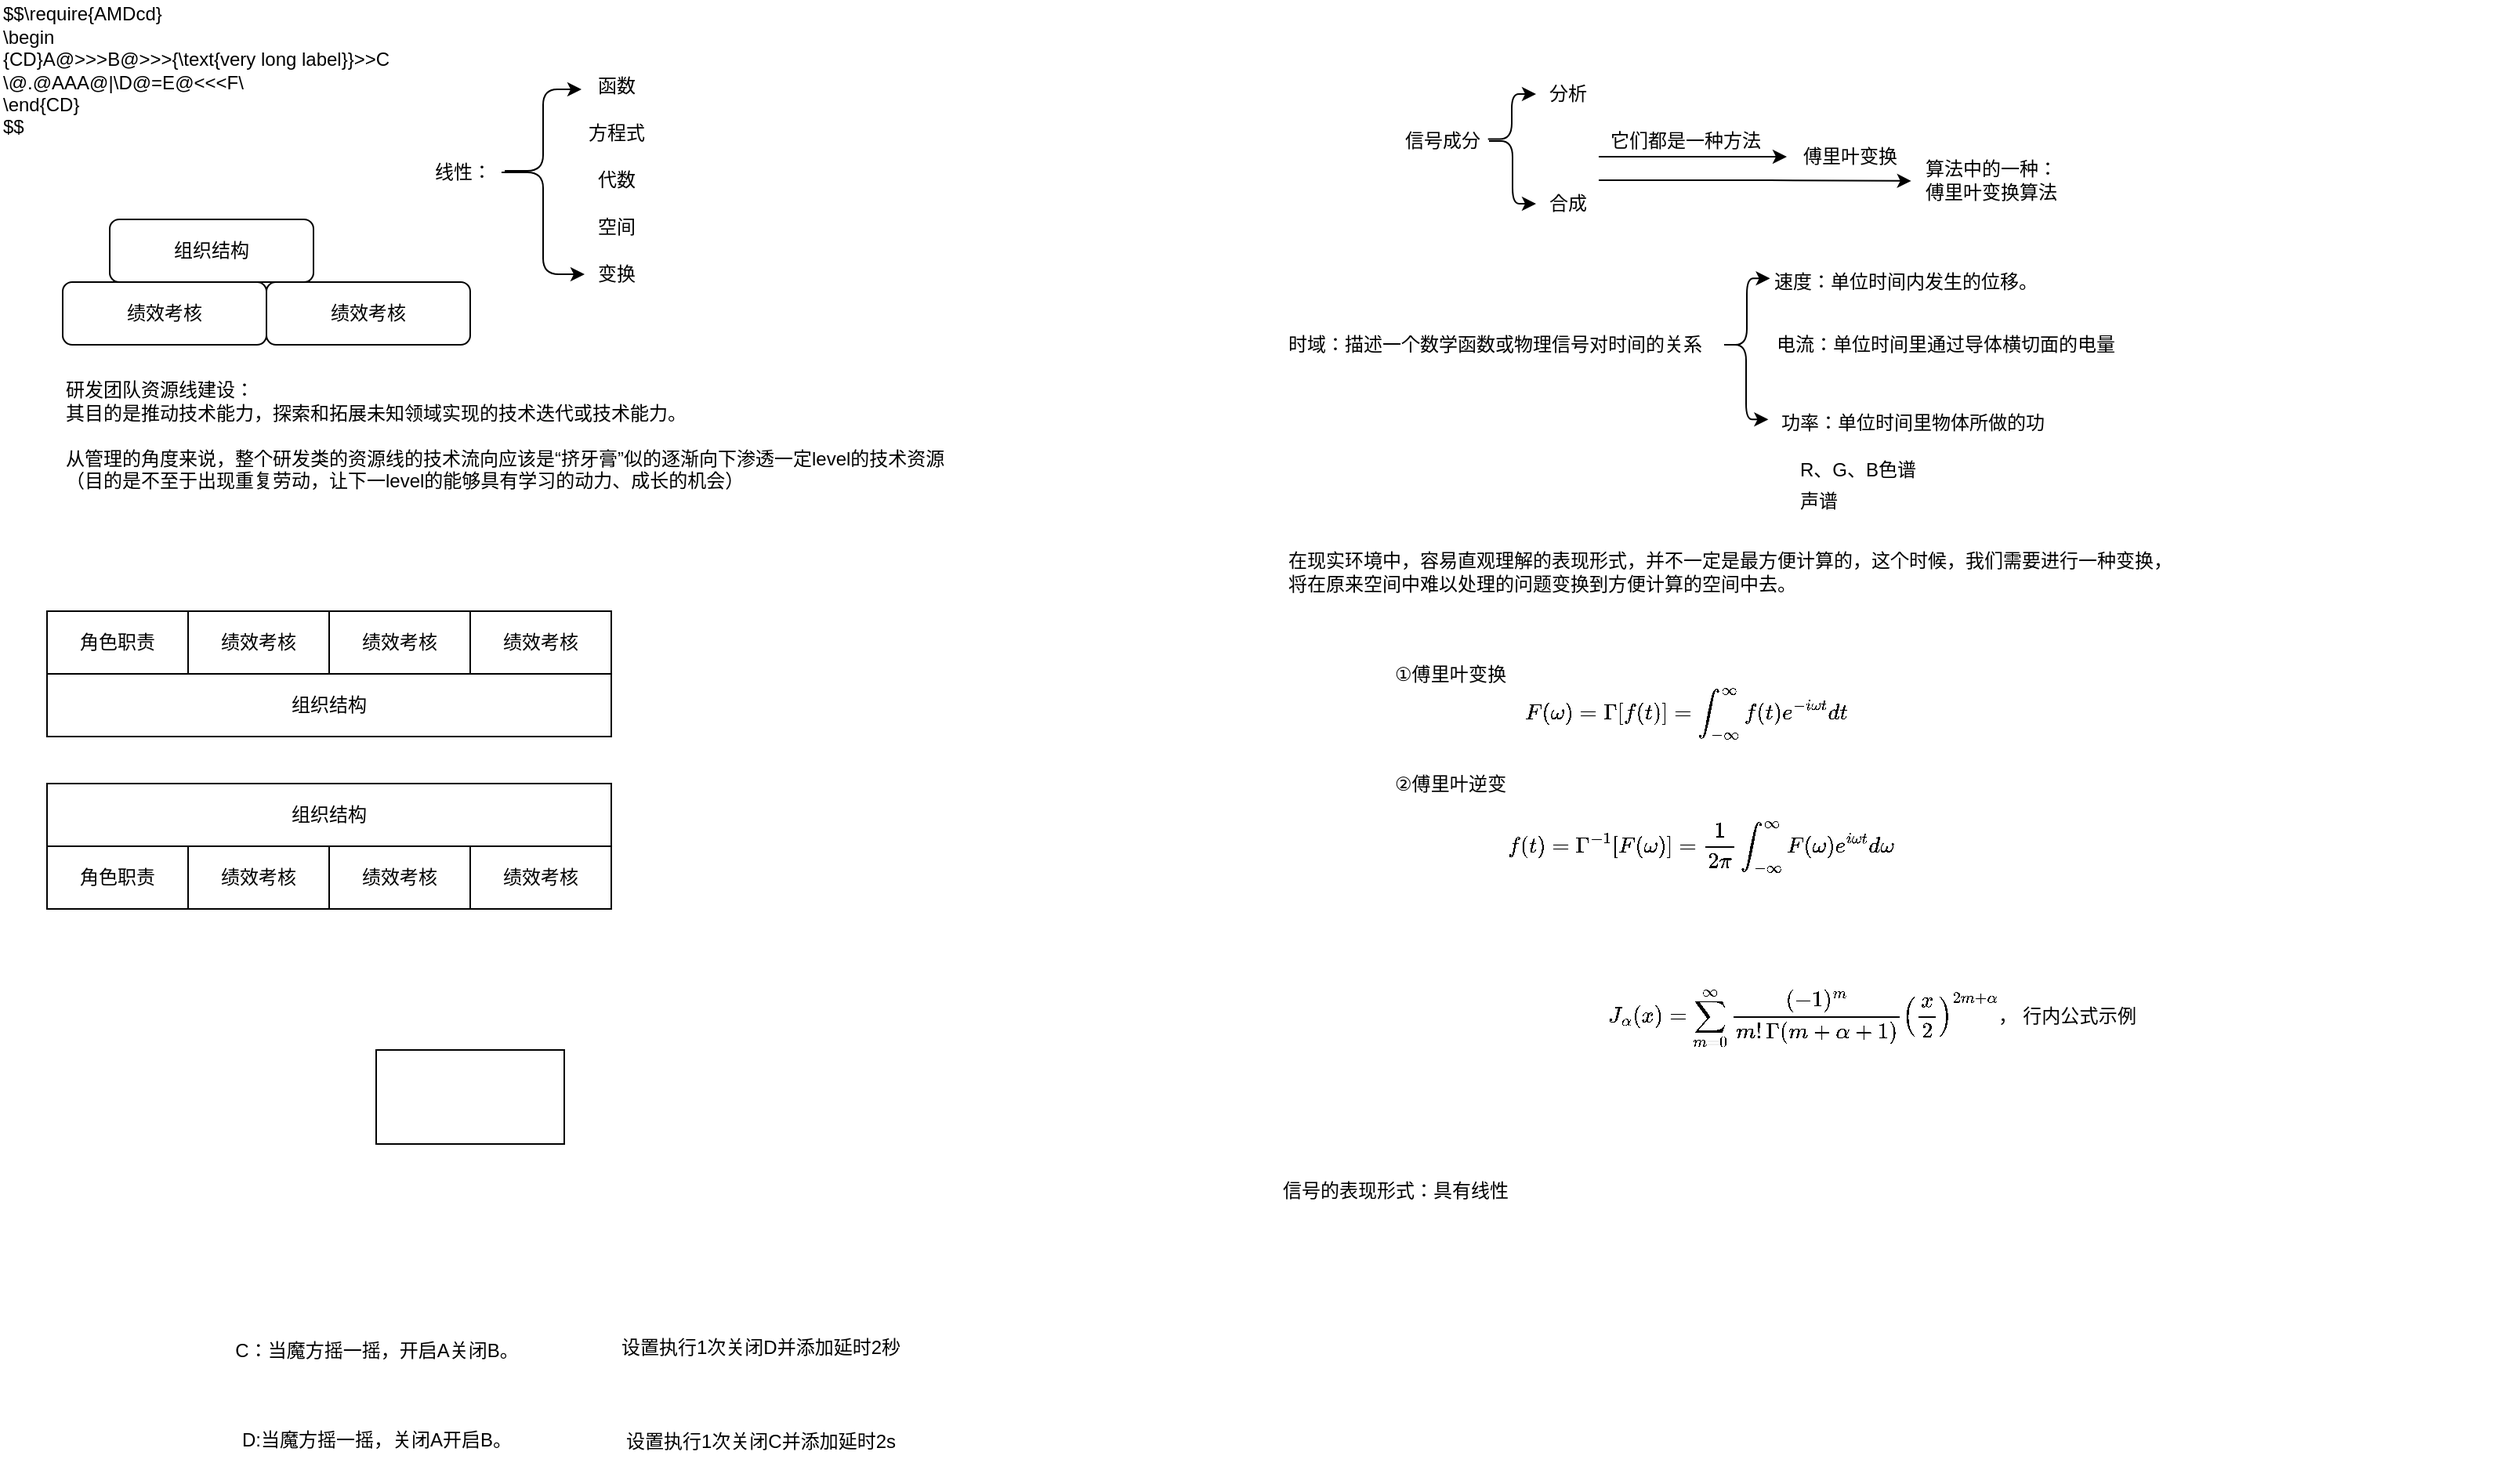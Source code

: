 <mxfile version="14.7.6" type="github">
  <diagram id="Oi3tkk-SmlR6K_OgVrXT" name="Page-1">
    <mxGraphModel dx="2699" dy="804" grid="1" gridSize="10" guides="1" tooltips="1" connect="1" arrows="1" fold="1" page="1" pageScale="1" pageWidth="827" pageHeight="1169" math="1" shadow="0">
      <root>
        <mxCell id="0" />
        <mxCell id="1" parent="0" />
        <mxCell id="J55Aro6kdoUVj8-WrOP0-2" value="信号成分" style="text;html=1;align=center;verticalAlign=middle;resizable=0;points=[];autosize=1;strokeColor=none;" parent="1" vertex="1">
          <mxGeometry x="110" y="100" width="60" height="20" as="geometry" />
        </mxCell>
        <mxCell id="J55Aro6kdoUVj8-WrOP0-3" value="" style="edgeStyle=elbowEdgeStyle;elbow=horizontal;endArrow=classic;html=1;exitX=0.989;exitY=0.439;exitDx=0;exitDy=0;exitPerimeter=0;" parent="1" source="J55Aro6kdoUVj8-WrOP0-2" target="J55Aro6kdoUVj8-WrOP0-4" edge="1">
          <mxGeometry width="50" height="50" relative="1" as="geometry">
            <mxPoint x="80" y="20" as="sourcePoint" />
            <mxPoint x="130" y="-30" as="targetPoint" />
          </mxGeometry>
        </mxCell>
        <mxCell id="J55Aro6kdoUVj8-WrOP0-4" value="分析" style="text;html=1;align=center;verticalAlign=middle;resizable=0;points=[];autosize=1;strokeColor=none;" parent="1" vertex="1">
          <mxGeometry x="200" y="70" width="40" height="20" as="geometry" />
        </mxCell>
        <mxCell id="J55Aro6kdoUVj8-WrOP0-5" value="合成" style="text;html=1;align=center;verticalAlign=middle;resizable=0;points=[];autosize=1;strokeColor=none;" parent="1" vertex="1">
          <mxGeometry x="200" y="140" width="40" height="20" as="geometry" />
        </mxCell>
        <mxCell id="J55Aro6kdoUVj8-WrOP0-6" value="" style="edgeStyle=elbowEdgeStyle;elbow=horizontal;endArrow=classic;html=1;" parent="1" source="J55Aro6kdoUVj8-WrOP0-2" target="J55Aro6kdoUVj8-WrOP0-5" edge="1">
          <mxGeometry width="50" height="50" relative="1" as="geometry">
            <mxPoint x="189.34" y="118.78" as="sourcePoint" />
            <mxPoint x="210" y="90" as="targetPoint" />
          </mxGeometry>
        </mxCell>
        <mxCell id="J55Aro6kdoUVj8-WrOP0-7" value="" style="edgeStyle=elbowEdgeStyle;elbow=horizontal;endArrow=classic;html=1;" parent="1" edge="1">
          <mxGeometry width="50" height="50" relative="1" as="geometry">
            <mxPoint x="240" y="120" as="sourcePoint" />
            <mxPoint x="360" y="120" as="targetPoint" />
          </mxGeometry>
        </mxCell>
        <mxCell id="J55Aro6kdoUVj8-WrOP0-8" value="它们都是一种方法" style="text;html=1;align=center;verticalAlign=middle;resizable=0;points=[];autosize=1;strokeColor=none;" parent="1" vertex="1">
          <mxGeometry x="240" y="100" width="110" height="20" as="geometry" />
        </mxCell>
        <mxCell id="J55Aro6kdoUVj8-WrOP0-9" value="傅里叶变换" style="text;html=1;align=center;verticalAlign=middle;resizable=0;points=[];autosize=1;strokeColor=none;" parent="1" vertex="1">
          <mxGeometry x="360" y="110" width="80" height="20" as="geometry" />
        </mxCell>
        <mxCell id="J55Aro6kdoUVj8-WrOP0-10" value="" style="edgeStyle=elbowEdgeStyle;elbow=horizontal;endArrow=classic;html=1;entryX=0.992;entryY=1.272;entryDx=0;entryDy=0;entryPerimeter=0;" parent="1" target="J55Aro6kdoUVj8-WrOP0-9" edge="1">
          <mxGeometry width="50" height="50" relative="1" as="geometry">
            <mxPoint x="240" y="135" as="sourcePoint" />
            <mxPoint x="220" y="180" as="targetPoint" />
          </mxGeometry>
        </mxCell>
        <mxCell id="J55Aro6kdoUVj8-WrOP0-11" value="算法中的一种：&lt;br&gt;傅里叶变换算法" style="text;html=1;align=center;verticalAlign=middle;resizable=0;points=[];autosize=1;strokeColor=none;" parent="1" vertex="1">
          <mxGeometry x="440" y="120" width="100" height="30" as="geometry" />
        </mxCell>
        <mxCell id="J55Aro6kdoUVj8-WrOP0-12" value="信号的表现形式：具有线性" style="text;html=1;align=center;verticalAlign=middle;resizable=0;points=[];autosize=1;strokeColor=none;" parent="1" vertex="1">
          <mxGeometry x="30" y="770" width="160" height="20" as="geometry" />
        </mxCell>
        <mxCell id="J55Aro6kdoUVj8-WrOP0-13" value="时域：描述一个数学函数或物理信号对时间的关系" style="text;html=1;align=left;verticalAlign=middle;resizable=0;points=[];autosize=1;strokeColor=none;" parent="1" vertex="1">
          <mxGeometry x="40" y="230" width="280" height="20" as="geometry" />
        </mxCell>
        <mxCell id="J55Aro6kdoUVj8-WrOP0-14" value="速度：单位时间内发生的位移。" style="text;html=1;align=left;verticalAlign=middle;resizable=0;points=[];autosize=1;strokeColor=none;" parent="1" vertex="1">
          <mxGeometry x="350" y="190" width="180" height="20" as="geometry" />
        </mxCell>
        <mxCell id="J55Aro6kdoUVj8-WrOP0-15" value="电流：单位时间里通过导体横切面的电量" style="text;html=1;align=center;verticalAlign=middle;resizable=0;points=[];autosize=1;strokeColor=none;" parent="1" vertex="1">
          <mxGeometry x="346" y="230" width="230" height="20" as="geometry" />
        </mxCell>
        <mxCell id="J55Aro6kdoUVj8-WrOP0-16" value="功率：单位时间里物体所做的功" style="text;html=1;align=center;verticalAlign=middle;resizable=0;points=[];autosize=1;strokeColor=none;" parent="1" vertex="1">
          <mxGeometry x="350" y="280" width="180" height="20" as="geometry" />
        </mxCell>
        <mxCell id="J55Aro6kdoUVj8-WrOP0-17" value="" style="edgeStyle=elbowEdgeStyle;elbow=horizontal;endArrow=classic;html=1;entryX=-0.004;entryY=0.384;entryDx=0;entryDy=0;entryPerimeter=0;" parent="1" source="J55Aro6kdoUVj8-WrOP0-13" target="J55Aro6kdoUVj8-WrOP0-14" edge="1">
          <mxGeometry width="50" height="50" relative="1" as="geometry">
            <mxPoint x="180" y="120" as="sourcePoint" />
            <mxPoint x="210" y="160" as="targetPoint" />
          </mxGeometry>
        </mxCell>
        <mxCell id="J55Aro6kdoUVj8-WrOP0-18" value="" style="edgeStyle=elbowEdgeStyle;elbow=horizontal;endArrow=classic;html=1;entryX=-0.01;entryY=0.384;entryDx=0;entryDy=0;entryPerimeter=0;" parent="1" source="J55Aro6kdoUVj8-WrOP0-13" target="J55Aro6kdoUVj8-WrOP0-16" edge="1">
          <mxGeometry width="50" height="50" relative="1" as="geometry">
            <mxPoint x="330" y="250" as="sourcePoint" />
            <mxPoint x="360.54" y="213.22" as="targetPoint" />
          </mxGeometry>
        </mxCell>
        <mxCell id="J55Aro6kdoUVj8-WrOP0-19" value="在现实环境中，容易直观理解的表现形式，并不一定是最方便计算的，这个时候，我们需要进行一种变换，&lt;br&gt;将在原来空间中难以处理的问题变换到方便计算的空间中去。" style="text;html=1;align=left;verticalAlign=middle;resizable=0;points=[];autosize=1;strokeColor=none;" parent="1" vertex="1">
          <mxGeometry x="40" y="370" width="580" height="30" as="geometry" />
        </mxCell>
        <mxCell id="J55Aro6kdoUVj8-WrOP0-20" value="R、G、B色谱" style="text;html=1;align=center;verticalAlign=middle;resizable=0;points=[];autosize=1;strokeColor=none;" parent="1" vertex="1">
          <mxGeometry x="360" y="310" width="90" height="20" as="geometry" />
        </mxCell>
        <mxCell id="J55Aro6kdoUVj8-WrOP0-21" value="声谱" style="text;html=1;align=center;verticalAlign=middle;resizable=0;points=[];autosize=1;strokeColor=none;" parent="1" vertex="1">
          <mxGeometry x="360" y="330" width="40" height="20" as="geometry" />
        </mxCell>
        <mxCell id="WWKDalyERxgBP9OQtWAY-2" value="$$J_\alpha(x) = \sum\limits_{m=0}^\infty \frac{(-1)^m}{m! \, \Gamma(m + \alpha + 1)}{\left({\frac{x}{2}}\right)}^{2 m + \alpha} \text{， 行内公式示例}$$" style="text;html=1;align=center;verticalAlign=middle;resizable=0;points=[];autosize=1;strokeColor=none;" parent="1" vertex="1">
          <mxGeometry x="14" y="660" width="800" height="20" as="geometry" />
        </mxCell>
        <mxCell id="WWKDalyERxgBP9OQtWAY-3" value="$$F(\omega)=\Gamma[f(t)]=\int_{-\infty}^{\infty} f(t)e^{-i \omega t} dt$$" style="text;html=1;align=center;verticalAlign=middle;resizable=0;points=[];autosize=1;strokeColor=none;" parent="1" vertex="1">
          <mxGeometry x="100" y="465" width="390" height="20" as="geometry" />
        </mxCell>
        <mxCell id="WWKDalyERxgBP9OQtWAY-4" value="&lt;div&gt;$$&lt;span&gt;\require{AMDcd}&lt;/span&gt;&lt;/div&gt;&lt;div&gt;&lt;span&gt;\begin&lt;/span&gt;&lt;/div&gt;&lt;div&gt;&lt;span&gt;{CD}&lt;/span&gt;&lt;span&gt;A@&amp;gt;&amp;gt;&amp;gt;B@&amp;gt;&amp;gt;&amp;gt;{\text{very long label}}&amp;gt;&amp;gt;C&lt;/span&gt;&lt;/div&gt;&lt;div&gt;&lt;span&gt;\\@.&lt;/span&gt;&lt;span&gt;@AAA@|\\&lt;/span&gt;&lt;span&gt;D@=E@&amp;lt;&amp;lt;&amp;lt;F\\&lt;/span&gt;&lt;/div&gt;&lt;div&gt;\end{CD}&lt;/div&gt;&lt;div&gt;$$&lt;/div&gt;" style="text;html=1;align=left;verticalAlign=middle;resizable=0;points=[];autosize=1;strokeColor=none;" parent="1" vertex="1">
          <mxGeometry x="-780" y="20" width="260" height="90" as="geometry" />
        </mxCell>
        <mxCell id="WWKDalyERxgBP9OQtWAY-5" value="$$f(t)={\Gamma}^{-1} {[F(\omega)]}=\frac{1}{2\pi}\int^{\infty}_{-\infty}F(\omega)e^{i\omega t} d \omega$$" style="text;html=1;align=center;verticalAlign=middle;resizable=0;points=[];autosize=1;strokeColor=none;" parent="1" vertex="1">
          <mxGeometry x="20" y="550" width="570" height="20" as="geometry" />
        </mxCell>
        <mxCell id="WWKDalyERxgBP9OQtWAY-6" value="$$&amp;nbsp;\text {①傅里叶变换}$$" style="text;html=1;align=center;verticalAlign=middle;resizable=0;points=[];autosize=1;strokeColor=none;" parent="1" vertex="1">
          <mxGeometry x="70" y="440" width="150" height="20" as="geometry" />
        </mxCell>
        <mxCell id="WWKDalyERxgBP9OQtWAY-7" value="$$&amp;nbsp;\text {②傅里叶逆变}$$" style="text;html=1;align=center;verticalAlign=middle;resizable=0;points=[];autosize=1;strokeColor=none;" parent="1" vertex="1">
          <mxGeometry x="70" y="510" width="150" height="20" as="geometry" />
        </mxCell>
        <mxCell id="WWKDalyERxgBP9OQtWAY-8" value="线性：" style="text;html=1;align=center;verticalAlign=middle;resizable=0;points=[];autosize=1;strokeColor=none;" parent="1" vertex="1">
          <mxGeometry x="-510" y="120" width="50" height="20" as="geometry" />
        </mxCell>
        <mxCell id="WWKDalyERxgBP9OQtWAY-9" value="函数" style="text;html=1;align=center;verticalAlign=middle;resizable=0;points=[];autosize=1;strokeColor=none;" parent="1" vertex="1">
          <mxGeometry x="-407" y="65" width="40" height="20" as="geometry" />
        </mxCell>
        <mxCell id="WWKDalyERxgBP9OQtWAY-10" value="代数" style="text;html=1;align=center;verticalAlign=middle;resizable=0;points=[];autosize=1;strokeColor=none;" parent="1" vertex="1">
          <mxGeometry x="-407" y="125" width="40" height="20" as="geometry" />
        </mxCell>
        <mxCell id="WWKDalyERxgBP9OQtWAY-11" value="方程式" style="text;html=1;align=center;verticalAlign=middle;resizable=0;points=[];autosize=1;strokeColor=none;" parent="1" vertex="1">
          <mxGeometry x="-412" y="95" width="50" height="20" as="geometry" />
        </mxCell>
        <mxCell id="WWKDalyERxgBP9OQtWAY-12" value="空间" style="text;html=1;align=center;verticalAlign=middle;resizable=0;points=[];autosize=1;strokeColor=none;" parent="1" vertex="1">
          <mxGeometry x="-407" y="155" width="40" height="20" as="geometry" />
        </mxCell>
        <mxCell id="WWKDalyERxgBP9OQtWAY-13" value="变换" style="text;html=1;align=center;verticalAlign=middle;resizable=0;points=[];autosize=1;strokeColor=none;" parent="1" vertex="1">
          <mxGeometry x="-407" y="185" width="40" height="20" as="geometry" />
        </mxCell>
        <mxCell id="WWKDalyERxgBP9OQtWAY-14" value="" style="edgeStyle=elbowEdgeStyle;elbow=horizontal;endArrow=classic;html=1;exitX=1.04;exitY=0.45;exitDx=0;exitDy=0;exitPerimeter=0;entryX=-0.05;entryY=0.6;entryDx=0;entryDy=0;entryPerimeter=0;" parent="1" source="WWKDalyERxgBP9OQtWAY-8" target="WWKDalyERxgBP9OQtWAY-9" edge="1">
          <mxGeometry width="50" height="50" relative="1" as="geometry">
            <mxPoint x="-442.66" y="143.78" as="sourcePoint" />
            <mxPoint x="-412" y="115" as="targetPoint" />
          </mxGeometry>
        </mxCell>
        <mxCell id="WWKDalyERxgBP9OQtWAY-16" value="" style="edgeStyle=elbowEdgeStyle;elbow=horizontal;endArrow=classic;html=1;exitX=1;exitY=0.5;exitDx=0;exitDy=0;exitPerimeter=0;" parent="1" source="WWKDalyERxgBP9OQtWAY-8" target="WWKDalyERxgBP9OQtWAY-13" edge="1">
          <mxGeometry width="50" height="50" relative="1" as="geometry">
            <mxPoint x="-425" y="149" as="sourcePoint" />
            <mxPoint x="-399" y="87" as="targetPoint" />
          </mxGeometry>
        </mxCell>
        <mxCell id="eU_1oUAZhzgOvJBxR1my-1" value="组织结构" style="rounded=1;whiteSpace=wrap;html=1;" parent="1" vertex="1">
          <mxGeometry x="-710" y="160" width="130" height="40" as="geometry" />
        </mxCell>
        <mxCell id="eU_1oUAZhzgOvJBxR1my-2" value="绩效考核" style="rounded=1;whiteSpace=wrap;html=1;" parent="1" vertex="1">
          <mxGeometry x="-610" y="200" width="130" height="40" as="geometry" />
        </mxCell>
        <mxCell id="eU_1oUAZhzgOvJBxR1my-3" value="绩效考核" style="rounded=1;whiteSpace=wrap;html=1;" parent="1" vertex="1">
          <mxGeometry x="-740" y="200" width="130" height="40" as="geometry" />
        </mxCell>
        <mxCell id="eU_1oUAZhzgOvJBxR1my-4" value="组织结构" style="rounded=0;whiteSpace=wrap;html=1;" parent="1" vertex="1">
          <mxGeometry x="-750" y="450" width="360" height="40" as="geometry" />
        </mxCell>
        <mxCell id="eU_1oUAZhzgOvJBxR1my-5" value="角色职责" style="rounded=0;whiteSpace=wrap;html=1;" parent="1" vertex="1">
          <mxGeometry x="-750" y="410" width="90" height="40" as="geometry" />
        </mxCell>
        <mxCell id="eU_1oUAZhzgOvJBxR1my-6" value="绩效考核" style="rounded=0;whiteSpace=wrap;html=1;" parent="1" vertex="1">
          <mxGeometry x="-660" y="410" width="90" height="40" as="geometry" />
        </mxCell>
        <mxCell id="eU_1oUAZhzgOvJBxR1my-7" value="绩效考核" style="rounded=0;whiteSpace=wrap;html=1;" parent="1" vertex="1">
          <mxGeometry x="-570" y="410" width="90" height="40" as="geometry" />
        </mxCell>
        <mxCell id="eU_1oUAZhzgOvJBxR1my-8" value="绩效考核" style="rounded=0;whiteSpace=wrap;html=1;" parent="1" vertex="1">
          <mxGeometry x="-480" y="410" width="90" height="40" as="geometry" />
        </mxCell>
        <mxCell id="eU_1oUAZhzgOvJBxR1my-9" value="组织结构" style="rounded=0;whiteSpace=wrap;html=1;" parent="1" vertex="1">
          <mxGeometry x="-750" y="520" width="360" height="40" as="geometry" />
        </mxCell>
        <mxCell id="eU_1oUAZhzgOvJBxR1my-10" value="角色职责" style="rounded=0;whiteSpace=wrap;html=1;" parent="1" vertex="1">
          <mxGeometry x="-750" y="560" width="90" height="40" as="geometry" />
        </mxCell>
        <mxCell id="eU_1oUAZhzgOvJBxR1my-11" value="绩效考核" style="rounded=0;whiteSpace=wrap;html=1;" parent="1" vertex="1">
          <mxGeometry x="-660" y="560" width="90" height="40" as="geometry" />
        </mxCell>
        <mxCell id="eU_1oUAZhzgOvJBxR1my-12" value="绩效考核" style="rounded=0;whiteSpace=wrap;html=1;" parent="1" vertex="1">
          <mxGeometry x="-570" y="560" width="90" height="40" as="geometry" />
        </mxCell>
        <mxCell id="eU_1oUAZhzgOvJBxR1my-13" value="绩效考核" style="rounded=0;whiteSpace=wrap;html=1;" parent="1" vertex="1">
          <mxGeometry x="-480" y="560" width="90" height="40" as="geometry" />
        </mxCell>
        <mxCell id="eU_1oUAZhzgOvJBxR1my-14" value="研发团队资源线建设：&lt;br&gt;其目的是推动技术能力，探索和拓展未知领域实现的技术迭代或技术能力。&lt;br&gt;&lt;br&gt;从管理的角度来说，整个研发类的资源线的技术流向应该是“挤牙膏”似的逐渐向下渗透一定level的技术资源&lt;br&gt;（目的是不至于出现重复劳动，让下一level的能够具有学习的动力、成长的机会）&lt;br&gt;&lt;br&gt;" style="text;html=1;align=left;verticalAlign=middle;resizable=0;points=[];autosize=1;strokeColor=none;" parent="1" vertex="1">
          <mxGeometry x="-740" y="260" width="580" height="90" as="geometry" />
        </mxCell>
        <mxCell id="14m3cFiSnRQOPPI64f6S-2" value="设置执行1次关闭D并添加延时2秒" style="text;html=1;align=center;verticalAlign=middle;resizable=0;points=[];autosize=1;strokeColor=none;" vertex="1" parent="1">
          <mxGeometry x="-390" y="870" width="190" height="20" as="geometry" />
        </mxCell>
        <mxCell id="14m3cFiSnRQOPPI64f6S-3" value="设置执行1次关闭C并添加延时2s" style="text;html=1;align=center;verticalAlign=middle;resizable=0;points=[];autosize=1;strokeColor=none;" vertex="1" parent="1">
          <mxGeometry x="-390" y="930" width="190" height="20" as="geometry" />
        </mxCell>
        <mxCell id="14m3cFiSnRQOPPI64f6S-4" value="C：当魔方摇一摇，开启A关闭B。&lt;br&gt;&lt;br&gt;&lt;br&gt;&lt;br&gt;D:当魔方摇一摇，关闭A开启B。" style="text;html=1;align=center;verticalAlign=middle;resizable=0;points=[];autosize=1;strokeColor=none;" vertex="1" parent="1">
          <mxGeometry x="-640" y="870" width="200" height="80" as="geometry" />
        </mxCell>
        <mxCell id="14m3cFiSnRQOPPI64f6S-6" value="" style="whiteSpace=wrap;html=1;" vertex="1" parent="1">
          <mxGeometry x="-540" y="690" width="120" height="60" as="geometry" />
        </mxCell>
      </root>
    </mxGraphModel>
  </diagram>
</mxfile>
